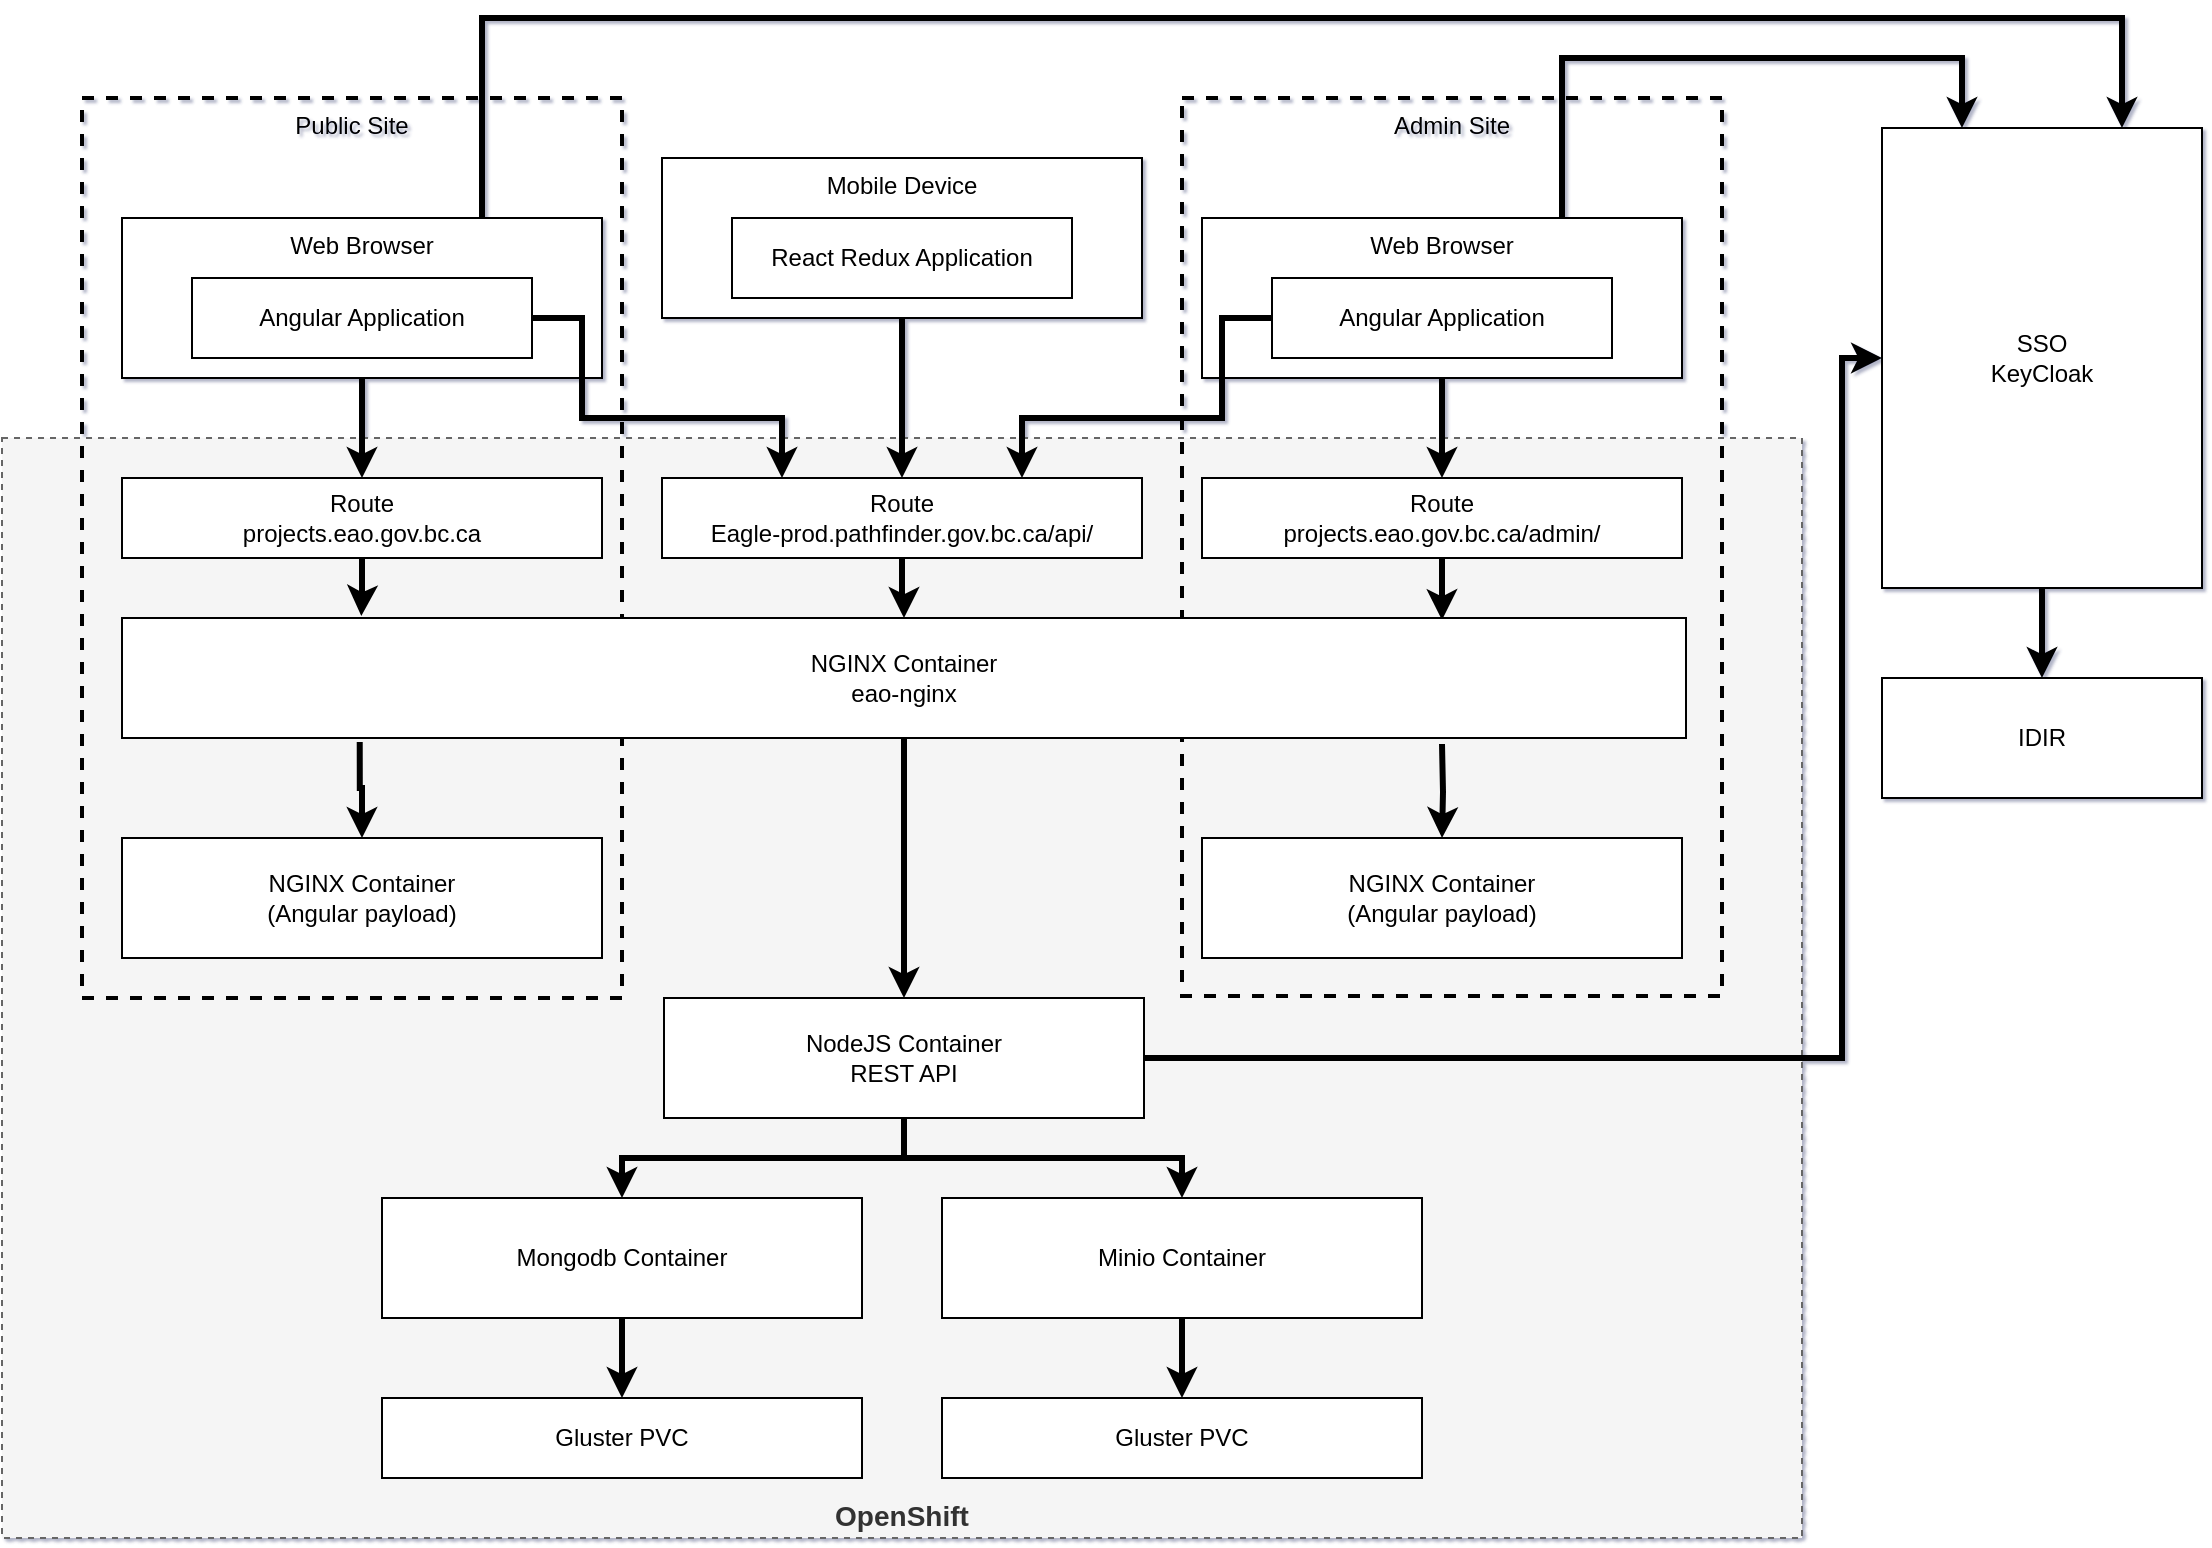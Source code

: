 <mxfile version="12.2.7" type="device" pages="1"><diagram id="Wt_nNaDqWK6yb6ffLSVs" name="Page-1"><mxGraphModel dx="1662" dy="762" grid="0" gridSize="10" guides="1" tooltips="1" connect="1" arrows="1" fold="1" page="1" pageScale="1" pageWidth="2339" pageHeight="3300" math="0" shadow="1"><root><mxCell id="0"/><mxCell id="1" parent="0"/><mxCell id="PT6Xta96RT-g1ktrkZmj-35" value="OpenShift" style="rounded=0;whiteSpace=wrap;html=1;dashed=1;fillColor=#f5f5f5;strokeColor=#666666;fontColor=#333333;verticalAlign=bottom;fontSize=14;fontStyle=1" parent="1" vertex="1"><mxGeometry x="380" y="260" width="900" height="550" as="geometry"/></mxCell><mxCell id="PT6Xta96RT-g1ktrkZmj-25" value="Admin Site" style="rounded=0;whiteSpace=wrap;html=1;verticalAlign=top;dashed=1;fillColor=none;strokeWidth=2;" parent="1" vertex="1"><mxGeometry x="970" y="90" width="270" height="449" as="geometry"/></mxCell><mxCell id="PT6Xta96RT-g1ktrkZmj-24" value="Public Site" style="rounded=0;whiteSpace=wrap;html=1;verticalAlign=top;dashed=1;fillColor=none;strokeWidth=2;" parent="1" vertex="1"><mxGeometry x="420" y="90" width="270" height="450" as="geometry"/></mxCell><mxCell id="PT6Xta96RT-g1ktrkZmj-20" style="edgeStyle=orthogonalEdgeStyle;rounded=0;orthogonalLoop=1;jettySize=auto;html=1;exitX=0.5;exitY=1;exitDx=0;exitDy=0;entryX=0.5;entryY=0;entryDx=0;entryDy=0;strokeWidth=3;" parent="1" source="PT6Xta96RT-g1ktrkZmj-1" target="PT6Xta96RT-g1ktrkZmj-3" edge="1"><mxGeometry relative="1" as="geometry"/></mxCell><mxCell id="PT6Xta96RT-g1ktrkZmj-38" style="edgeStyle=orthogonalEdgeStyle;rounded=0;orthogonalLoop=1;jettySize=auto;html=1;exitX=0.75;exitY=0;exitDx=0;exitDy=0;entryX=0.75;entryY=0;entryDx=0;entryDy=0;strokeWidth=3;" parent="1" source="PT6Xta96RT-g1ktrkZmj-1" target="PT6Xta96RT-g1ktrkZmj-18" edge="1"><mxGeometry relative="1" as="geometry"><Array as="points"><mxPoint x="620" y="50"/><mxPoint x="1440" y="50"/></Array></mxGeometry></mxCell><mxCell id="PT6Xta96RT-g1ktrkZmj-1" value="Web Browser" style="rounded=0;whiteSpace=wrap;html=1;verticalAlign=top;" parent="1" vertex="1"><mxGeometry x="440" y="150" width="240" height="80" as="geometry"/></mxCell><mxCell id="PT6Xta96RT-g1ktrkZmj-31" style="edgeStyle=orthogonalEdgeStyle;rounded=0;orthogonalLoop=1;jettySize=auto;html=1;exitX=1;exitY=0.5;exitDx=0;exitDy=0;entryX=0.25;entryY=0;entryDx=0;entryDy=0;strokeWidth=3;" parent="1" source="PT6Xta96RT-g1ktrkZmj-2" target="PT6Xta96RT-g1ktrkZmj-15" edge="1"><mxGeometry relative="1" as="geometry"><Array as="points"><mxPoint x="670" y="200"/><mxPoint x="670" y="250"/><mxPoint x="770" y="250"/></Array></mxGeometry></mxCell><mxCell id="PT6Xta96RT-g1ktrkZmj-2" value="Angular Application" style="rounded=0;whiteSpace=wrap;html=1;" parent="1" vertex="1"><mxGeometry x="475" y="180" width="170" height="40" as="geometry"/></mxCell><mxCell id="PT6Xta96RT-g1ktrkZmj-21" value="" style="edgeStyle=orthogonalEdgeStyle;rounded=0;orthogonalLoop=1;jettySize=auto;html=1;strokeWidth=3;entryX=0.153;entryY=-0.017;entryDx=0;entryDy=0;entryPerimeter=0;" parent="1" source="PT6Xta96RT-g1ktrkZmj-3" target="PT6Xta96RT-g1ktrkZmj-40" edge="1"><mxGeometry relative="1" as="geometry"/></mxCell><mxCell id="PT6Xta96RT-g1ktrkZmj-3" value="Route&lt;br&gt;projects.eao.gov.bc.ca" style="rounded=0;whiteSpace=wrap;html=1;" parent="1" vertex="1"><mxGeometry x="440" y="280" width="240" height="40" as="geometry"/></mxCell><mxCell id="PT6Xta96RT-g1ktrkZmj-23" value="" style="edgeStyle=orthogonalEdgeStyle;rounded=0;orthogonalLoop=1;jettySize=auto;html=1;strokeWidth=3;entryX=0.844;entryY=0.017;entryDx=0;entryDy=0;entryPerimeter=0;" parent="1" source="PT6Xta96RT-g1ktrkZmj-4" target="PT6Xta96RT-g1ktrkZmj-40" edge="1"><mxGeometry relative="1" as="geometry"/></mxCell><mxCell id="PT6Xta96RT-g1ktrkZmj-4" value="Route&lt;br&gt;projects.eao.gov.bc.ca/admin/" style="rounded=0;whiteSpace=wrap;html=1;" parent="1" vertex="1"><mxGeometry x="980" y="280" width="240" height="40" as="geometry"/></mxCell><mxCell id="PT6Xta96RT-g1ktrkZmj-22" value="" style="edgeStyle=orthogonalEdgeStyle;rounded=0;orthogonalLoop=1;jettySize=auto;html=1;strokeWidth=3;" parent="1" source="PT6Xta96RT-g1ktrkZmj-5" target="PT6Xta96RT-g1ktrkZmj-4" edge="1"><mxGeometry relative="1" as="geometry"/></mxCell><mxCell id="PT6Xta96RT-g1ktrkZmj-39" style="edgeStyle=orthogonalEdgeStyle;rounded=0;orthogonalLoop=1;jettySize=auto;html=1;exitX=0.75;exitY=0;exitDx=0;exitDy=0;entryX=0.25;entryY=0;entryDx=0;entryDy=0;strokeWidth=3;" parent="1" source="PT6Xta96RT-g1ktrkZmj-5" target="PT6Xta96RT-g1ktrkZmj-18" edge="1"><mxGeometry relative="1" as="geometry"><Array as="points"><mxPoint x="1160" y="70"/><mxPoint x="1360" y="70"/></Array></mxGeometry></mxCell><mxCell id="PT6Xta96RT-g1ktrkZmj-5" value="Web Browser" style="rounded=0;whiteSpace=wrap;html=1;verticalAlign=top;" parent="1" vertex="1"><mxGeometry x="980" y="150" width="240" height="80" as="geometry"/></mxCell><mxCell id="PT6Xta96RT-g1ktrkZmj-32" style="edgeStyle=orthogonalEdgeStyle;rounded=0;orthogonalLoop=1;jettySize=auto;html=1;exitX=0;exitY=0.5;exitDx=0;exitDy=0;entryX=0.75;entryY=0;entryDx=0;entryDy=0;strokeWidth=3;" parent="1" source="PT6Xta96RT-g1ktrkZmj-6" target="PT6Xta96RT-g1ktrkZmj-15" edge="1"><mxGeometry relative="1" as="geometry"><Array as="points"><mxPoint x="990" y="200"/><mxPoint x="990" y="250"/><mxPoint x="890" y="250"/></Array></mxGeometry></mxCell><mxCell id="PT6Xta96RT-g1ktrkZmj-6" value="Angular Application" style="rounded=0;whiteSpace=wrap;html=1;" parent="1" vertex="1"><mxGeometry x="1015" y="180" width="170" height="40" as="geometry"/></mxCell><mxCell id="PT6Xta96RT-g1ktrkZmj-27" style="edgeStyle=orthogonalEdgeStyle;rounded=0;orthogonalLoop=1;jettySize=auto;html=1;exitX=0.5;exitY=1;exitDx=0;exitDy=0;strokeWidth=3;" parent="1" source="PT6Xta96RT-g1ktrkZmj-7" target="PT6Xta96RT-g1ktrkZmj-9" edge="1"><mxGeometry relative="1" as="geometry"/></mxCell><mxCell id="PT6Xta96RT-g1ktrkZmj-28" style="edgeStyle=orthogonalEdgeStyle;rounded=0;orthogonalLoop=1;jettySize=auto;html=1;exitX=0.5;exitY=1;exitDx=0;exitDy=0;strokeWidth=3;" parent="1" source="PT6Xta96RT-g1ktrkZmj-7" target="PT6Xta96RT-g1ktrkZmj-11" edge="1"><mxGeometry relative="1" as="geometry"/></mxCell><mxCell id="PT6Xta96RT-g1ktrkZmj-37" style="edgeStyle=orthogonalEdgeStyle;rounded=0;orthogonalLoop=1;jettySize=auto;html=1;exitX=1;exitY=0.5;exitDx=0;exitDy=0;entryX=0;entryY=0.5;entryDx=0;entryDy=0;strokeWidth=3;" parent="1" source="PT6Xta96RT-g1ktrkZmj-7" target="PT6Xta96RT-g1ktrkZmj-18" edge="1"><mxGeometry relative="1" as="geometry"><Array as="points"><mxPoint x="1300" y="570"/><mxPoint x="1300" y="220"/></Array></mxGeometry></mxCell><mxCell id="PT6Xta96RT-g1ktrkZmj-7" value="NodeJS Container&lt;br&gt;REST API" style="rounded=0;whiteSpace=wrap;html=1;" parent="1" vertex="1"><mxGeometry x="711" y="540" width="240" height="60" as="geometry"/></mxCell><mxCell id="PT6Xta96RT-g1ktrkZmj-30" value="" style="edgeStyle=orthogonalEdgeStyle;rounded=0;orthogonalLoop=1;jettySize=auto;html=1;strokeWidth=3;" parent="1" source="PT6Xta96RT-g1ktrkZmj-9" target="PT6Xta96RT-g1ktrkZmj-10" edge="1"><mxGeometry relative="1" as="geometry"/></mxCell><mxCell id="PT6Xta96RT-g1ktrkZmj-9" value="Mongodb Container" style="rounded=0;whiteSpace=wrap;html=1;" parent="1" vertex="1"><mxGeometry x="570" y="640" width="240" height="60" as="geometry"/></mxCell><mxCell id="PT6Xta96RT-g1ktrkZmj-10" value="Gluster PVC" style="rounded=0;whiteSpace=wrap;html=1;" parent="1" vertex="1"><mxGeometry x="570" y="740" width="240" height="40" as="geometry"/></mxCell><mxCell id="PT6Xta96RT-g1ktrkZmj-29" value="" style="edgeStyle=orthogonalEdgeStyle;rounded=0;orthogonalLoop=1;jettySize=auto;html=1;strokeWidth=3;" parent="1" source="PT6Xta96RT-g1ktrkZmj-11" target="PT6Xta96RT-g1ktrkZmj-12" edge="1"><mxGeometry relative="1" as="geometry"/></mxCell><mxCell id="PT6Xta96RT-g1ktrkZmj-11" value="Minio Container" style="rounded=0;whiteSpace=wrap;html=1;" parent="1" vertex="1"><mxGeometry x="850" y="640" width="240" height="60" as="geometry"/></mxCell><mxCell id="PT6Xta96RT-g1ktrkZmj-12" value="Gluster PVC" style="rounded=0;whiteSpace=wrap;html=1;" parent="1" vertex="1"><mxGeometry x="850" y="740" width="240" height="40" as="geometry"/></mxCell><mxCell id="PT6Xta96RT-g1ktrkZmj-34" value="" style="edgeStyle=orthogonalEdgeStyle;rounded=0;orthogonalLoop=1;jettySize=auto;html=1;strokeWidth=3;" parent="1" source="PT6Xta96RT-g1ktrkZmj-13" target="PT6Xta96RT-g1ktrkZmj-15" edge="1"><mxGeometry relative="1" as="geometry"><mxPoint x="820" y="280" as="targetPoint"/></mxGeometry></mxCell><mxCell id="PT6Xta96RT-g1ktrkZmj-13" value="Mobile Device" style="rounded=0;whiteSpace=wrap;html=1;verticalAlign=top;" parent="1" vertex="1"><mxGeometry x="710" y="120" width="240" height="80" as="geometry"/></mxCell><mxCell id="PT6Xta96RT-g1ktrkZmj-14" value="React Redux Application" style="rounded=0;whiteSpace=wrap;html=1;" parent="1" vertex="1"><mxGeometry x="745" y="150" width="170" height="40" as="geometry"/></mxCell><mxCell id="PT6Xta96RT-g1ktrkZmj-26" value="" style="edgeStyle=orthogonalEdgeStyle;rounded=0;orthogonalLoop=1;jettySize=auto;html=1;strokeWidth=3;entryX=0.5;entryY=0;entryDx=0;entryDy=0;" parent="1" source="PT6Xta96RT-g1ktrkZmj-15" target="PT6Xta96RT-g1ktrkZmj-40" edge="1"><mxGeometry relative="1" as="geometry"/></mxCell><mxCell id="PT6Xta96RT-g1ktrkZmj-15" value="Route&lt;br&gt;Eagle-prod.pathfinder.gov.bc.ca/api/" style="rounded=0;whiteSpace=wrap;html=1;" parent="1" vertex="1"><mxGeometry x="710" y="280" width="240" height="40" as="geometry"/></mxCell><mxCell id="PT6Xta96RT-g1ktrkZmj-16" value="NGINX Container&lt;br&gt;(Angular payload)" style="rounded=0;whiteSpace=wrap;html=1;" parent="1" vertex="1"><mxGeometry x="440" y="460" width="240" height="60" as="geometry"/></mxCell><mxCell id="PT6Xta96RT-g1ktrkZmj-17" value="NGINX Container&lt;br&gt;(Angular payload)" style="rounded=0;whiteSpace=wrap;html=1;" parent="1" vertex="1"><mxGeometry x="980" y="460" width="240" height="60" as="geometry"/></mxCell><mxCell id="PT6Xta96RT-g1ktrkZmj-36" value="" style="edgeStyle=orthogonalEdgeStyle;rounded=0;orthogonalLoop=1;jettySize=auto;html=1;strokeWidth=3;" parent="1" source="PT6Xta96RT-g1ktrkZmj-18" target="PT6Xta96RT-g1ktrkZmj-19" edge="1"><mxGeometry relative="1" as="geometry"/></mxCell><mxCell id="PT6Xta96RT-g1ktrkZmj-18" value="SSO&lt;br&gt;KeyCloak" style="rounded=0;whiteSpace=wrap;html=1;" parent="1" vertex="1"><mxGeometry x="1320" y="105" width="160" height="230" as="geometry"/></mxCell><mxCell id="PT6Xta96RT-g1ktrkZmj-19" value="IDIR" style="rounded=0;whiteSpace=wrap;html=1;" parent="1" vertex="1"><mxGeometry x="1320" y="380" width="160" height="60" as="geometry"/></mxCell><mxCell id="PT6Xta96RT-g1ktrkZmj-44" value="" style="edgeStyle=orthogonalEdgeStyle;rounded=0;orthogonalLoop=1;jettySize=auto;html=1;strokeWidth=3;fontSize=14;entryX=0.5;entryY=0;entryDx=0;entryDy=0;" parent="1" source="PT6Xta96RT-g1ktrkZmj-40" target="PT6Xta96RT-g1ktrkZmj-7" edge="1"><mxGeometry relative="1" as="geometry"><mxPoint x="831" y="490" as="targetPoint"/></mxGeometry></mxCell><mxCell id="PT6Xta96RT-g1ktrkZmj-40" value="NGINX Container&lt;br&gt;eao-nginx" style="rounded=0;whiteSpace=wrap;html=1;" parent="1" vertex="1"><mxGeometry x="440" y="350" width="782" height="60" as="geometry"/></mxCell><mxCell id="PT6Xta96RT-g1ktrkZmj-41" value="" style="edgeStyle=orthogonalEdgeStyle;rounded=0;orthogonalLoop=1;jettySize=auto;html=1;strokeWidth=3;entryX=0.5;entryY=0;entryDx=0;entryDy=0;" parent="1" target="PT6Xta96RT-g1ktrkZmj-17" edge="1"><mxGeometry relative="1" as="geometry"><mxPoint x="1100" y="413" as="sourcePoint"/><mxPoint x="1110" y="361" as="targetPoint"/></mxGeometry></mxCell><mxCell id="PT6Xta96RT-g1ktrkZmj-42" value="" style="edgeStyle=orthogonalEdgeStyle;rounded=0;orthogonalLoop=1;jettySize=auto;html=1;strokeWidth=3;exitX=0.152;exitY=1.033;exitDx=0;exitDy=0;exitPerimeter=0;" parent="1" source="PT6Xta96RT-g1ktrkZmj-40" target="PT6Xta96RT-g1ktrkZmj-16" edge="1"><mxGeometry relative="1" as="geometry"><mxPoint x="1120" y="340" as="sourcePoint"/><mxPoint x="1120" y="371" as="targetPoint"/></mxGeometry></mxCell></root></mxGraphModel></diagram></mxfile>